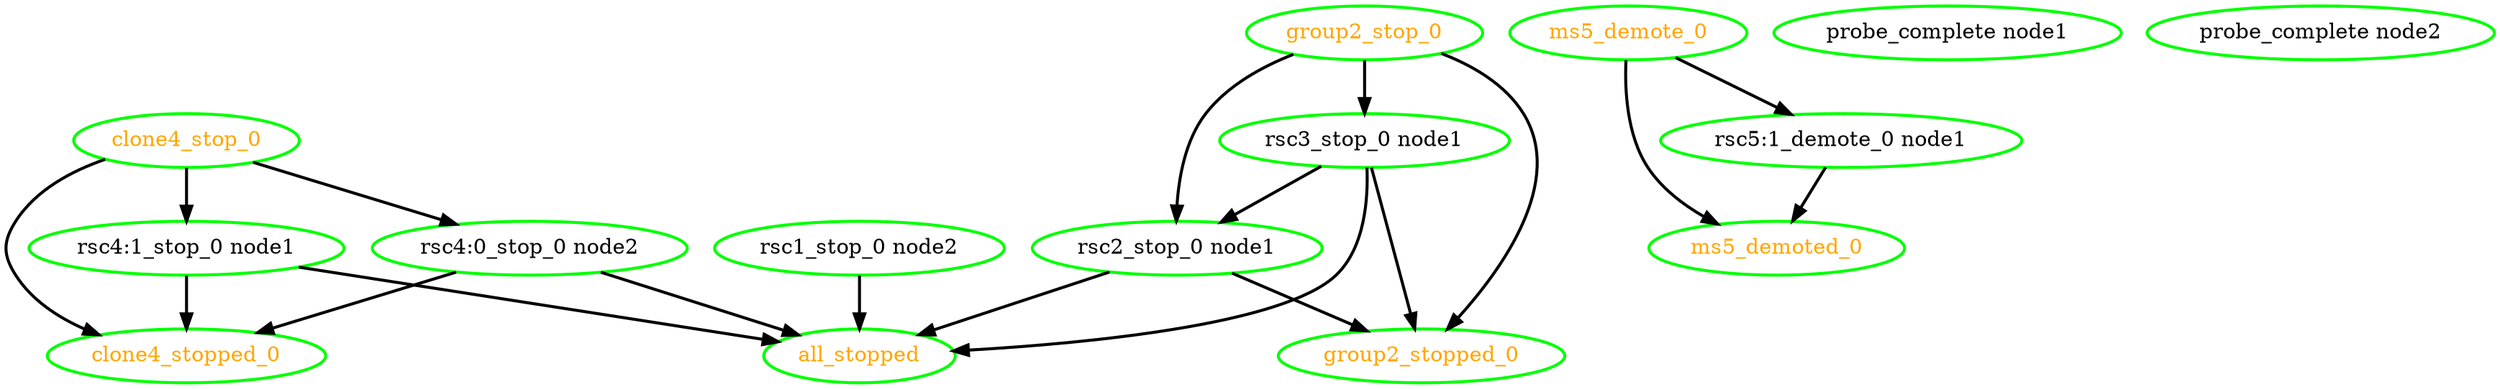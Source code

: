 digraph "g" {
"all_stopped" [ style=bold color="green" fontcolor="orange"]
"clone4_stop_0" -> "clone4_stopped_0" [ style = bold]
"clone4_stop_0" -> "rsc4:0_stop_0 node2" [ style = bold]
"clone4_stop_0" -> "rsc4:1_stop_0 node1" [ style = bold]
"clone4_stop_0" [ style=bold color="green" fontcolor="orange"]
"clone4_stopped_0" [ style=bold color="green" fontcolor="orange"]
"group2_stop_0" -> "group2_stopped_0" [ style = bold]
"group2_stop_0" -> "rsc2_stop_0 node1" [ style = bold]
"group2_stop_0" -> "rsc3_stop_0 node1" [ style = bold]
"group2_stop_0" [ style=bold color="green" fontcolor="orange"]
"group2_stopped_0" [ style=bold color="green" fontcolor="orange"]
"ms5_demote_0" -> "ms5_demoted_0" [ style = bold]
"ms5_demote_0" -> "rsc5:1_demote_0 node1" [ style = bold]
"ms5_demote_0" [ style=bold color="green" fontcolor="orange"]
"ms5_demoted_0" [ style=bold color="green" fontcolor="orange"]
"probe_complete node1" [ style=bold color="green" fontcolor="black"]
"probe_complete node2" [ style=bold color="green" fontcolor="black"]
"rsc1_stop_0 node2" -> "all_stopped" [ style = bold]
"rsc1_stop_0 node2" [ style=bold color="green" fontcolor="black"]
"rsc2_stop_0 node1" -> "all_stopped" [ style = bold]
"rsc2_stop_0 node1" -> "group2_stopped_0" [ style = bold]
"rsc2_stop_0 node1" [ style=bold color="green" fontcolor="black"]
"rsc3_stop_0 node1" -> "all_stopped" [ style = bold]
"rsc3_stop_0 node1" -> "group2_stopped_0" [ style = bold]
"rsc3_stop_0 node1" -> "rsc2_stop_0 node1" [ style = bold]
"rsc3_stop_0 node1" [ style=bold color="green" fontcolor="black"]
"rsc4:0_stop_0 node2" -> "all_stopped" [ style = bold]
"rsc4:0_stop_0 node2" -> "clone4_stopped_0" [ style = bold]
"rsc4:0_stop_0 node2" [ style=bold color="green" fontcolor="black"]
"rsc4:1_stop_0 node1" -> "all_stopped" [ style = bold]
"rsc4:1_stop_0 node1" -> "clone4_stopped_0" [ style = bold]
"rsc4:1_stop_0 node1" [ style=bold color="green" fontcolor="black"]
"rsc5:1_demote_0 node1" -> "ms5_demoted_0" [ style = bold]
"rsc5:1_demote_0 node1" [ style=bold color="green" fontcolor="black"]
}
